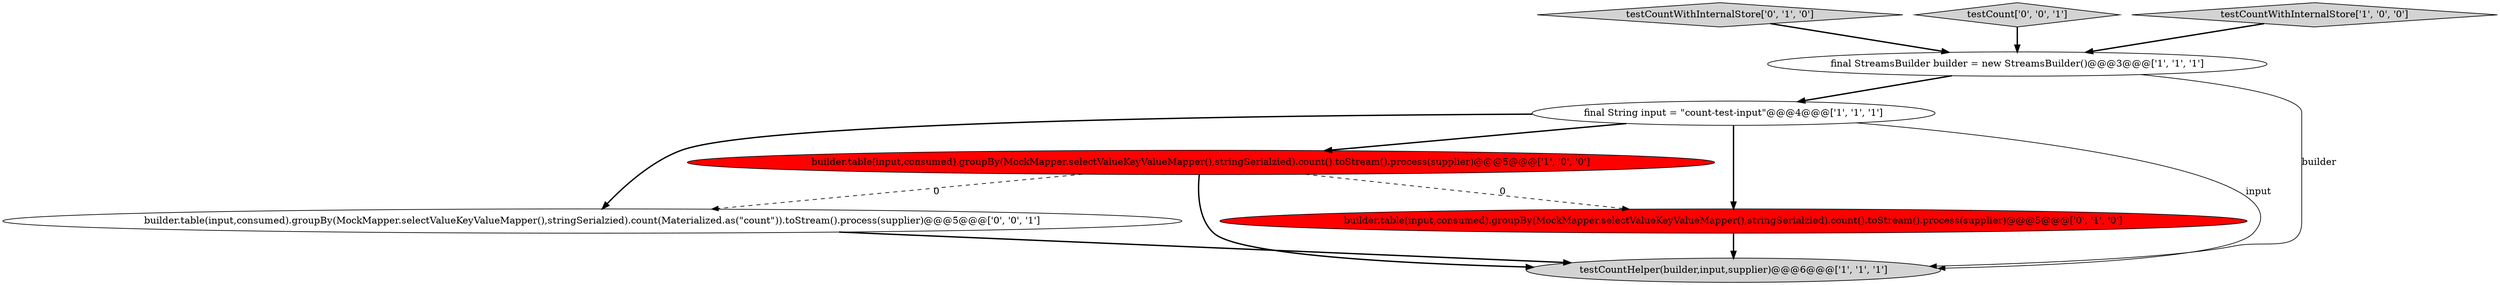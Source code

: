 digraph {
0 [style = filled, label = "testCountHelper(builder,input,supplier)@@@6@@@['1', '1', '1']", fillcolor = lightgray, shape = ellipse image = "AAA0AAABBB1BBB"];
5 [style = filled, label = "testCountWithInternalStore['0', '1', '0']", fillcolor = lightgray, shape = diamond image = "AAA0AAABBB2BBB"];
4 [style = filled, label = "final String input = \"count-test-input\"@@@4@@@['1', '1', '1']", fillcolor = white, shape = ellipse image = "AAA0AAABBB1BBB"];
7 [style = filled, label = "testCount['0', '0', '1']", fillcolor = lightgray, shape = diamond image = "AAA0AAABBB3BBB"];
8 [style = filled, label = "builder.table(input,consumed).groupBy(MockMapper.selectValueKeyValueMapper(),stringSerialzied).count(Materialized.as(\"count\")).toStream().process(supplier)@@@5@@@['0', '0', '1']", fillcolor = white, shape = ellipse image = "AAA0AAABBB3BBB"];
6 [style = filled, label = "builder.table(input,consumed).groupBy(MockMapper.selectValueKeyValueMapper(),stringSerialzied).count().toStream().process(supplier)@@@5@@@['0', '1', '0']", fillcolor = red, shape = ellipse image = "AAA1AAABBB2BBB"];
3 [style = filled, label = "testCountWithInternalStore['1', '0', '0']", fillcolor = lightgray, shape = diamond image = "AAA0AAABBB1BBB"];
1 [style = filled, label = "final StreamsBuilder builder = new StreamsBuilder()@@@3@@@['1', '1', '1']", fillcolor = white, shape = ellipse image = "AAA0AAABBB1BBB"];
2 [style = filled, label = "builder.table(input,consumed).groupBy(MockMapper.selectValueKeyValueMapper(),stringSerialzied).count().toStream().process(supplier)@@@5@@@['1', '0', '0']", fillcolor = red, shape = ellipse image = "AAA1AAABBB1BBB"];
8->0 [style = bold, label=""];
4->8 [style = bold, label=""];
5->1 [style = bold, label=""];
1->4 [style = bold, label=""];
2->0 [style = bold, label=""];
6->0 [style = bold, label=""];
7->1 [style = bold, label=""];
4->2 [style = bold, label=""];
4->0 [style = solid, label="input"];
3->1 [style = bold, label=""];
4->6 [style = bold, label=""];
1->0 [style = solid, label="builder"];
2->8 [style = dashed, label="0"];
2->6 [style = dashed, label="0"];
}
